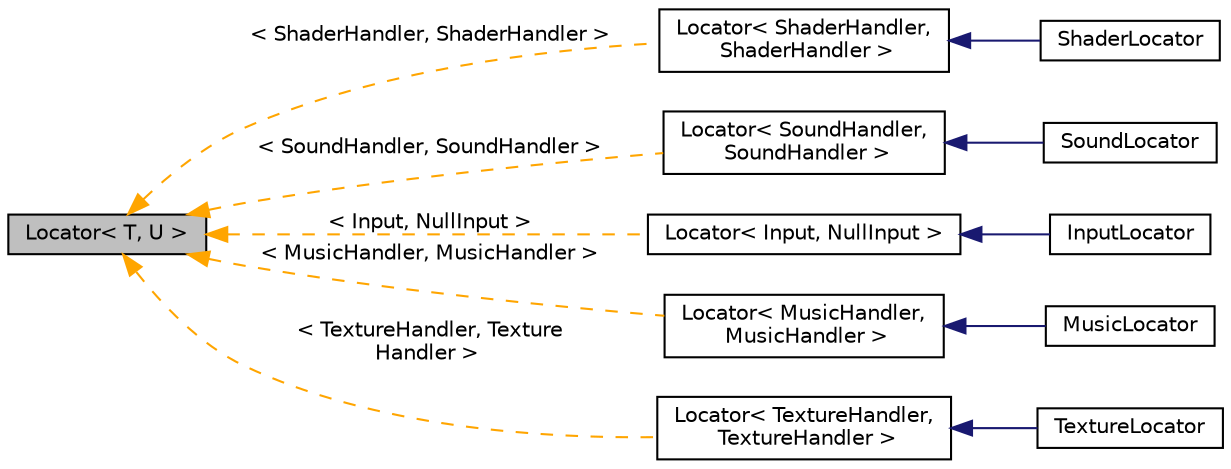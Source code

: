 digraph "Locator&lt; T, U &gt;"
{
 // INTERACTIVE_SVG=YES
 // LATEX_PDF_SIZE
  edge [fontname="Helvetica",fontsize="10",labelfontname="Helvetica",labelfontsize="10"];
  node [fontname="Helvetica",fontsize="10",shape=record];
  rankdir="LR";
  Node1 [label="Locator\< T, U \>",height=0.2,width=0.4,color="black", fillcolor="grey75", style="filled", fontcolor="black",tooltip=" "];
  Node1 -> Node2 [dir="back",color="orange",fontsize="10",style="dashed",label=" \< ShaderHandler, ShaderHandler \>" ,fontname="Helvetica"];
  Node2 [label="Locator\< ShaderHandler,\l ShaderHandler \>",height=0.2,width=0.4,color="black", fillcolor="white", style="filled",URL="$d2/d23/class_locator.html",tooltip=" "];
  Node2 -> Node3 [dir="back",color="midnightblue",fontsize="10",style="solid",fontname="Helvetica"];
  Node3 [label="ShaderLocator",height=0.2,width=0.4,color="black", fillcolor="white", style="filled",URL="$d3/df6/class_shader_locator.html",tooltip=" "];
  Node1 -> Node4 [dir="back",color="orange",fontsize="10",style="dashed",label=" \< SoundHandler, SoundHandler \>" ,fontname="Helvetica"];
  Node4 [label="Locator\< SoundHandler,\l SoundHandler \>",height=0.2,width=0.4,color="black", fillcolor="white", style="filled",URL="$d2/d23/class_locator.html",tooltip=" "];
  Node4 -> Node5 [dir="back",color="midnightblue",fontsize="10",style="solid",fontname="Helvetica"];
  Node5 [label="SoundLocator",height=0.2,width=0.4,color="black", fillcolor="white", style="filled",URL="$d1/dfa/class_sound_locator.html",tooltip=" "];
  Node1 -> Node6 [dir="back",color="orange",fontsize="10",style="dashed",label=" \< Input, NullInput \>" ,fontname="Helvetica"];
  Node6 [label="Locator\< Input, NullInput \>",height=0.2,width=0.4,color="black", fillcolor="white", style="filled",URL="$d2/d23/class_locator.html",tooltip=" "];
  Node6 -> Node7 [dir="back",color="midnightblue",fontsize="10",style="solid",fontname="Helvetica"];
  Node7 [label="InputLocator",height=0.2,width=0.4,color="black", fillcolor="white", style="filled",URL="$dd/d9c/class_input_locator.html",tooltip=" "];
  Node1 -> Node8 [dir="back",color="orange",fontsize="10",style="dashed",label=" \< MusicHandler, MusicHandler \>" ,fontname="Helvetica"];
  Node8 [label="Locator\< MusicHandler,\l MusicHandler \>",height=0.2,width=0.4,color="black", fillcolor="white", style="filled",URL="$d2/d23/class_locator.html",tooltip=" "];
  Node8 -> Node9 [dir="back",color="midnightblue",fontsize="10",style="solid",fontname="Helvetica"];
  Node9 [label="MusicLocator",height=0.2,width=0.4,color="black", fillcolor="white", style="filled",URL="$d9/d62/class_music_locator.html",tooltip=" "];
  Node1 -> Node10 [dir="back",color="orange",fontsize="10",style="dashed",label=" \< TextureHandler, Texture\lHandler \>" ,fontname="Helvetica"];
  Node10 [label="Locator\< TextureHandler,\l TextureHandler \>",height=0.2,width=0.4,color="black", fillcolor="white", style="filled",URL="$d2/d23/class_locator.html",tooltip=" "];
  Node10 -> Node11 [dir="back",color="midnightblue",fontsize="10",style="solid",fontname="Helvetica"];
  Node11 [label="TextureLocator",height=0.2,width=0.4,color="black", fillcolor="white", style="filled",URL="$d5/d98/class_texture_locator.html",tooltip=" "];
}
